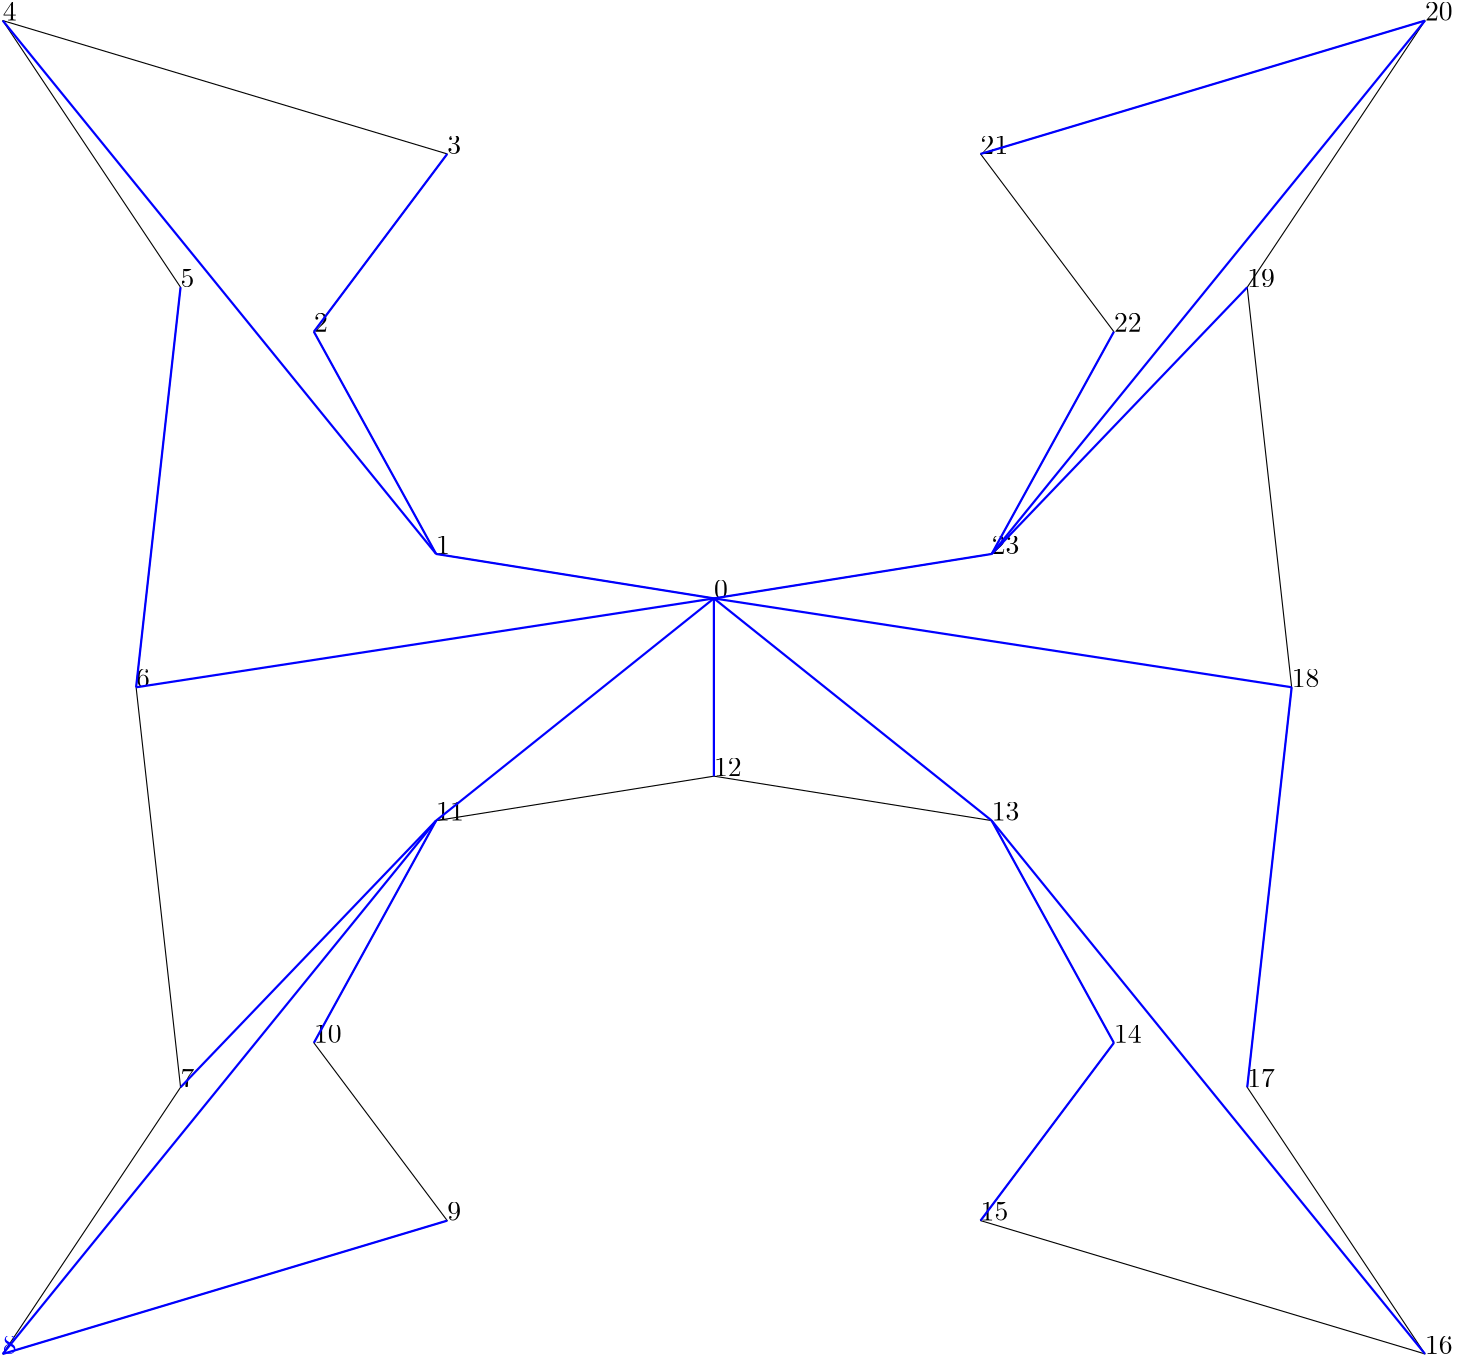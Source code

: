 <?xml version="1.0"?>
<!DOCTYPE ipe SYSTEM "ipe.dtd">
<ipe version="70206" creator="Ipe 7.2.7">
<info created="D:20200226103430" modified="D:20200409160715"/>
<ipestyle name="basic">
<symbol name="arrow/arc(spx)">
<path stroke="sym-stroke" fill="sym-stroke" pen="sym-pen">
0 0 m
-1 0.333 l
-1 -0.333 l
h
</path>
</symbol>
<symbol name="arrow/farc(spx)">
<path stroke="sym-stroke" fill="white" pen="sym-pen">
0 0 m
-1 0.333 l
-1 -0.333 l
h
</path>
</symbol>
<symbol name="mark/circle(sx)" transformations="translations">
<path fill="sym-stroke">
0.6 0 0 0.6 0 0 e
0.4 0 0 0.4 0 0 e
</path>
</symbol>
<symbol name="mark/disk(sx)" transformations="translations">
<path fill="sym-stroke">
0.6 0 0 0.6 0 0 e
</path>
</symbol>
<symbol name="mark/fdisk(sfx)" transformations="translations">
<group>
<path fill="sym-fill">
0.5 0 0 0.5 0 0 e
</path>
<path fill="sym-stroke" fillrule="eofill">
0.6 0 0 0.6 0 0 e
0.4 0 0 0.4 0 0 e
</path>
</group>
</symbol>
<symbol name="mark/box(sx)" transformations="translations">
<path fill="sym-stroke" fillrule="eofill">
-0.6 -0.6 m
0.6 -0.6 l
0.6 0.6 l
-0.6 0.6 l
h
-0.4 -0.4 m
0.4 -0.4 l
0.4 0.4 l
-0.4 0.4 l
h
</path>
</symbol>
<symbol name="mark/square(sx)" transformations="translations">
<path fill="sym-stroke">
-0.6 -0.6 m
0.6 -0.6 l
0.6 0.6 l
-0.6 0.6 l
h
</path>
</symbol>
<symbol name="mark/fsquare(sfx)" transformations="translations">
<group>
<path fill="sym-fill">
-0.5 -0.5 m
0.5 -0.5 l
0.5 0.5 l
-0.5 0.5 l
h
</path>
<path fill="sym-stroke" fillrule="eofill">
-0.6 -0.6 m
0.6 -0.6 l
0.6 0.6 l
-0.6 0.6 l
h
-0.4 -0.4 m
0.4 -0.4 l
0.4 0.4 l
-0.4 0.4 l
h
</path>
</group>
</symbol>
<symbol name="mark/cross(sx)" transformations="translations">
<group>
<path fill="sym-stroke">
-0.43 -0.57 m
0.57 0.43 l
0.43 0.57 l
-0.57 -0.43 l
h
</path>
<path fill="sym-stroke">
-0.43 0.57 m
0.57 -0.43 l
0.43 -0.57 l
-0.57 0.43 l
h
</path>
</group>
</symbol>
<symbol name="arrow/fnormal(spx)">
<path stroke="sym-stroke" fill="white" pen="sym-pen">
0 0 m
-1 0.333 l
-1 -0.333 l
h
</path>
</symbol>
<symbol name="arrow/pointed(spx)">
<path stroke="sym-stroke" fill="sym-stroke" pen="sym-pen">
0 0 m
-1 0.333 l
-0.8 0 l
-1 -0.333 l
h
</path>
</symbol>
<symbol name="arrow/fpointed(spx)">
<path stroke="sym-stroke" fill="white" pen="sym-pen">
0 0 m
-1 0.333 l
-0.8 0 l
-1 -0.333 l
h
</path>
</symbol>
<symbol name="arrow/linear(spx)">
<path stroke="sym-stroke" pen="sym-pen">
-1 0.333 m
0 0 l
-1 -0.333 l
</path>
</symbol>
<symbol name="arrow/fdouble(spx)">
<path stroke="sym-stroke" fill="white" pen="sym-pen">
0 0 m
-1 0.333 l
-1 -0.333 l
h
-1 0 m
-2 0.333 l
-2 -0.333 l
h
</path>
</symbol>
<symbol name="arrow/double(spx)">
<path stroke="sym-stroke" fill="sym-stroke" pen="sym-pen">
0 0 m
-1 0.333 l
-1 -0.333 l
h
-1 0 m
-2 0.333 l
-2 -0.333 l
h
</path>
</symbol>
<pen name="heavier" value="0.8"/>
<pen name="fat" value="1.2"/>
<pen name="ultrafat" value="2"/>
<symbolsize name="large" value="5"/>
<symbolsize name="small" value="2"/>
<symbolsize name="tiny" value="1.1"/>
<arrowsize name="large" value="10"/>
<arrowsize name="small" value="5"/>
<arrowsize name="tiny" value="3"/>
<color name="red" value="1 0 0"/>
<color name="green" value="0 1 0"/>
<color name="blue" value="0 0 1"/>
<color name="yellow" value="1 1 0"/>
<color name="orange" value="1 0.647 0"/>
<color name="gold" value="1 0.843 0"/>
<color name="purple" value="0.627 0.125 0.941"/>
<color name="gray" value="0.745"/>
<color name="brown" value="0.647 0.165 0.165"/>
<color name="navy" value="0 0 0.502"/>
<color name="pink" value="1 0.753 0.796"/>
<color name="seagreen" value="0.18 0.545 0.341"/>
<color name="turquoise" value="0.251 0.878 0.816"/>
<color name="violet" value="0.933 0.51 0.933"/>
<color name="darkblue" value="0 0 0.545"/>
<color name="darkcyan" value="0 0.545 0.545"/>
<color name="darkgray" value="0.663"/>
<color name="darkgreen" value="0 0.392 0"/>
<color name="darkmagenta" value="0.545 0 0.545"/>
<color name="darkorange" value="1 0.549 0"/>
<color name="darkred" value="0.545 0 0"/>
<color name="lightblue" value="0.678 0.847 0.902"/>
<color name="lightcyan" value="0.878 1 1"/>
<color name="lightgray" value="0.827"/>
<color name="lightgreen" value="0.565 0.933 0.565"/>
<color name="lightyellow" value="1 1 0.878"/>
<dashstyle name="dashed" value="[4] 0"/>
<dashstyle name="dotted" value="[1 3] 0"/>
<dashstyle name="dash dotted" value="[4 2 1 2] 0"/>
<dashstyle name="dash dot dotted" value="[4 2 1 2 1 2] 0"/>
<textsize name="large" value="\large"/>
<textsize name="small" value="\small"/>
<textsize name="tiny" value="\tiny"/>
<textsize name="Large" value="\Large"/>
<textsize name="LARGE" value="\LARGE"/>
<textsize name="huge" value="\huge"/>
<textsize name="Huge" value="\Huge"/>
<textsize name="footnote" value="\footnotesize"/>
<textstyle name="center" begin="\begin{center}" end="\end{center}"/>
<textstyle name="itemize" begin="\begin{itemize}" end="\end{itemize}"/>
<textstyle name="item" begin="\begin{itemize}\item{}" end="\end{itemize}"/>
<gridsize name="4 pts" value="4"/>
<gridsize name="8 pts (~3 mm)" value="8"/>
<gridsize name="16 pts (~6 mm)" value="16"/>
<gridsize name="32 pts (~12 mm)" value="32"/>
<gridsize name="10 pts (~3.5 mm)" value="10"/>
<gridsize name="20 pts (~7 mm)" value="20"/>
<gridsize name="14 pts (~5 mm)" value="14"/>
<gridsize name="28 pts (~10 mm)" value="28"/>
<gridsize name="56 pts (~20 mm)" value="56"/>
<anglesize name="90 deg" value="90"/>
<anglesize name="60 deg" value="60"/>
<anglesize name="45 deg" value="45"/>
<anglesize name="30 deg" value="30"/>
<anglesize name="22.5 deg" value="22.5"/>
<tiling name="falling" angle="-60" step="4" width="1"/>
<tiling name="rising" angle="30" step="4" width="1"/>
</ipestyle>
<page>
<layer name="beta"/>
<layer name="alpha"/>
<layer name="gamma"/>
<layer name="dismantling_bfs?"/>
<view layers="gamma dismantling_bfs?" active="dismantling_bfs?"/>
<use layer="beta" name="mark/disk(sx)" pos="32 768" size="normal" stroke="black"/>
<use name="mark/disk(sx)" pos="96 672" size="normal" stroke="black"/>
<use matrix="1 0 0 1 16 0" name="mark/disk(sx)" pos="176 720" size="normal" stroke="black"/>
<use name="mark/disk(sx)" pos="144 656" size="normal" stroke="black"/>
<use name="mark/disk(sx)" pos="80 528" size="normal" stroke="black"/>
<use matrix="1 0 0 1 0 -16" name="mark/disk(sx)" pos="192 592" size="normal" stroke="black"/>
<path stroke="black">
80 528 m
96 672 l
</path>
<path stroke="black">
32 768 m
96 672 l
</path>
<use name="mark/disk(sx)" pos="32 768" size="normal" stroke="black"/>
<use name="mark/disk(sx)" pos="96 672" size="normal" stroke="black"/>
<use matrix="1 0 0 1 16 0" name="mark/disk(sx)" pos="176 720" size="normal" stroke="black"/>
<use name="mark/disk(sx)" pos="144 656" size="normal" stroke="black"/>
<use name="mark/disk(sx)" pos="80 528" size="normal" stroke="black"/>
<use matrix="1 0 0 1 0 -16" name="mark/disk(sx)" pos="192 592" size="normal" stroke="black"/>
<path stroke="black">
80 528 m
96 672 l
</path>
<path stroke="black">
32 768 m
96 672 l
</path>
<use matrix="1 0 0 -1 0 1056" name="mark/disk(sx)" pos="32 768" size="normal" stroke="black"/>
<use matrix="1 0 0 -1 0 1056" name="mark/disk(sx)" pos="96 672" size="normal" stroke="black"/>
<use matrix="1 0 0 -1 16 1056" name="mark/disk(sx)" pos="176 720" size="normal" stroke="black"/>
<use matrix="1 0 0 -1 0 1056" name="mark/disk(sx)" pos="144 656" size="normal" stroke="black"/>
<use matrix="1 0 0 -1 0 1056" name="mark/disk(sx)" pos="80 528" size="normal" stroke="black"/>
<use matrix="1 0 0 -1 0 1072" name="mark/disk(sx)" pos="192 592" size="normal" stroke="black"/>
<path matrix="1 0 0 -1 0 1056" stroke="black">
80 528 m
96 672 l
</path>
<path matrix="1 0 0 -1 0 1056" stroke="black">
32 768 m
96 672 l
</path>
<path matrix="1 0 0 1 0 -16" stroke="black">
192 592 m
288 576 l
</path>
<use matrix="-1 0 0 1 576 0" name="mark/disk(sx)" pos="32 768" size="normal" stroke="black"/>
<use matrix="-1 0 0 1 576 0" name="mark/disk(sx)" pos="96 672" size="normal" stroke="black"/>
<use matrix="-1 0 0 1 560 0" name="mark/disk(sx)" pos="176 720" size="normal" stroke="black"/>
<use matrix="-1 0 0 1 576 0" name="mark/disk(sx)" pos="144 656" size="normal" stroke="black"/>
<use matrix="-1 0 0 1 576 0" name="mark/disk(sx)" pos="80 528" size="normal" stroke="black"/>
<use matrix="-1 0 0 1 576 -16" name="mark/disk(sx)" pos="192 592" size="normal" stroke="black"/>
<path matrix="-1 0 0 1 576 0" stroke="black">
80 528 m
96 672 l
</path>
<path matrix="-1 0 0 1 576 0" stroke="black">
32 768 m
96 672 l
</path>
<use matrix="-1 0 0 1 576 0" name="mark/disk(sx)" pos="32 768" size="normal" stroke="black"/>
<use matrix="-1 0 0 1 576 0" name="mark/disk(sx)" pos="96 672" size="normal" stroke="black"/>
<use matrix="-1 0 0 1 560 0" name="mark/disk(sx)" pos="176 720" size="normal" stroke="black"/>
<use matrix="-1 0 0 1 576 0" name="mark/disk(sx)" pos="144 656" size="normal" stroke="black"/>
<use matrix="-1 0 0 1 576 0" name="mark/disk(sx)" pos="80 528" size="normal" stroke="black"/>
<use matrix="-1 0 0 1 576 -16" name="mark/disk(sx)" pos="192 592" size="normal" stroke="black"/>
<use matrix="-1 0 0 -1 576 1056" name="mark/disk(sx)" pos="32 768" size="normal" stroke="black"/>
<use matrix="-1 0 0 -1 576 1056" name="mark/disk(sx)" pos="96 672" size="normal" stroke="black"/>
<use matrix="-1 0 0 -1 560 1056" name="mark/disk(sx)" pos="176 720" size="normal" stroke="black"/>
<use matrix="-1 0 0 -1 576 1056" name="mark/disk(sx)" pos="144 656" size="normal" stroke="black"/>
<use matrix="-1 0 0 -1 576 1056" name="mark/disk(sx)" pos="80 528" size="normal" stroke="black"/>
<use matrix="-1 0 0 -1 576 1072" name="mark/disk(sx)" pos="192 592" size="normal" stroke="black"/>
<path matrix="-1 0 0 -1 576 1056" stroke="black">
80 528 m
96 672 l
</path>
<path matrix="-1 0 0 -1 576 1056" stroke="black">
32 768 m
96 672 l
</path>
<path matrix="-1 0 0 1 576 -16" stroke="black">
192 592 m
288 576 l
</path>
<use matrix="1 0 0 1 0 -16" name="mark/disk(sx)" pos="288 576" size="normal" stroke="black"/>
<use matrix="1 0 0 1 0 16" name="mark/disk(sx)" pos="288 480" size="normal" stroke="black"/>
<text layer="alpha" matrix="1 0 0 1 0 -16" transformations="translations" pos="288 576" stroke="black" type="label" width="4.981" height="6.42" depth="0" valign="baseline">0</text>
<text matrix="1 0 0 1 0 -16" transformations="translations" pos="384 592" stroke="black" type="label" width="4.981" height="6.42" depth="0" valign="baseline">1</text>
<text matrix="1 0 0 1 0 16" transformations="translations" pos="288 480" stroke="black" type="label" width="4.981" height="6.42" depth="0" valign="baseline">1</text>
<text matrix="1 0 0 1 0 16" transformations="translations" pos="384 464" stroke="black" type="label" width="4.981" height="6.42" depth="0" valign="baseline">1</text>
<text matrix="1 0 0 1 0 16" transformations="translations" pos="192 464" stroke="black" type="label" width="4.981" height="6.42" depth="0" valign="baseline">1</text>
<text matrix="1 0 0 1 0 -16" transformations="translations" pos="192 592" stroke="black" type="label" width="4.981" height="6.42" depth="0" valign="baseline">1</text>
<text transformations="translations" pos="496 528" stroke="black" type="label" width="4.981" height="6.42" depth="0" valign="baseline">1</text>
<text transformations="translations" pos="480 384" stroke="black" type="label" width="4.981" height="6.42" depth="0" valign="baseline">2</text>
<text transformations="translations" pos="80 528" stroke="black" type="label" width="4.981" height="6.42" depth="0" valign="baseline">1</text>
<text transformations="translations" pos="144 400" stroke="black" type="label" width="4.981" height="6.42" depth="0" valign="baseline">2</text>
<text transformations="translations" pos="432 400" stroke="black" type="label" width="4.981" height="6.42" depth="0" valign="baseline">2</text>
<text matrix="1 0 0 1 -24 -4" transformations="translations" pos="400 336" stroke="black" type="label" width="8.302" height="6.42" depth="0" valign="baseline">3
</text>
<text transformations="translations" pos="544 288" stroke="black" type="label" width="4.981" height="6.42" depth="0" valign="baseline">2</text>
<text matrix="1 0 0 1 20 -4" transformations="translations" pos="176 336" stroke="black" type="label" width="4.981" height="6.42" depth="0" valign="baseline">3</text>
<text transformations="translations" pos="32 288" stroke="black" type="label" width="4.981" height="6.42" depth="0" valign="baseline">2</text>
<path layer="beta" stroke="black">
144 400 m
192 336 l
</path>
<path stroke="black">
192 336 m
32 288 l
</path>
<path stroke="black">
432 400 m
384 336 l
</path>
<path stroke="black">
384 336 m
544 288 l
</path>
<path matrix="1 0 0 1 0 16" stroke="black">
192 464 m
288 480 l
</path>
<path matrix="1 0 0 1 0 16" stroke="black">
288 480 m
384 464 l
</path>
<path matrix="1 0 0 1 4 0" stroke="black">
144 656 m
188 720 l
</path>
<path stroke="black">
432 656 m
384 720 l
</path>
<path matrix="1 0 0 1 4 0" stroke="black">
32 768 m
188 720 l
</path>
<path stroke="black">
384 720 m
544 768 l
</path>
<text layer="alpha" transformations="translations" pos="96 672" stroke="black" type="label" width="4.981" height="6.42" depth="0" valign="baseline">2</text>
<text transformations="translations" pos="144 656" stroke="black" type="label" width="4.981" height="6.42" depth="0" valign="baseline">2</text>
<text matrix="1 0 0 1 4 0" transformations="translations" pos="188 720" stroke="black" type="label" width="4.981" height="6.42" depth="0" valign="baseline">3</text>
<text transformations="translations" pos="32 768" stroke="black" type="label" width="4.981" height="6.42" depth="0" valign="baseline">2</text>
<text transformations="translations" pos="432 656" stroke="black" type="label" width="4.981" height="6.42" depth="0" valign="baseline">2</text>
<text transformations="translations" pos="480 672" stroke="black" type="label" width="4.981" height="6.42" depth="0" valign="baseline">2</text>
<text matrix="1 0 0 1 -8 4" transformations="translations" pos="384 720" stroke="black" type="label" width="4.981" height="6.42" depth="0" valign="baseline">3</text>
<text transformations="translations" pos="544 768" stroke="black" type="label" width="4.981" height="6.42" depth="0" valign="baseline">2</text>
<path layer="beta" stroke="black">
432 656 m
384 576 l
</path>
<path stroke="black">
432 400 m
384 480 l
</path>
<path stroke="black">
192 480 m
144 400 l
</path>
<path stroke="black">
192 576 m
144 656 l
</path>
<text layer="alpha" transformations="translations" pos="96 384" stroke="black" type="label" width="4.981" height="6.42" depth="0" valign="baseline">2</text>
<path layer="gamma" stroke="black">
288 560 m
188 576 l
144 656 l
192 720 l
32 768 l
96 672 l
80 528 l
96 384 l
32 288 l
192 336 l
144 400 l
188 480 l
288 496 l
388 480 l
432 400 l
384 336 l
544 288 l
480 384 l
496 528 l
480 672 l
544 768 l
384 720 l
432 656 l
388 576 l
h
</path>
<text transformations="translations" pos="288 560" stroke="black" type="label" width="8.302" height="6.42" depth="0" valign="baseline">0
</text>
<text matrix="1 0 0 1 -4 0" transformations="translations" pos="192 576" stroke="black" type="label" width="4.981" height="6.42" depth="0" valign="baseline">1</text>
<text transformations="translations" pos="144 656" stroke="black" type="label" width="4.981" height="6.42" depth="0" valign="baseline">2</text>
<text transformations="translations" pos="192 720" stroke="black" type="label" width="4.981" height="6.42" depth="0" valign="baseline">3</text>
<text transformations="translations" pos="32 768" stroke="black" type="label" width="4.981" height="6.42" depth="0" valign="baseline">4</text>
<text transformations="translations" pos="96 672" stroke="black" type="label" width="4.981" height="6.42" depth="0" valign="baseline">5</text>
<text transformations="translations" pos="80 528" stroke="black" type="label" width="4.981" height="6.42" depth="0" valign="baseline">6</text>
<text transformations="translations" pos="96 384" stroke="black" type="label" width="4.981" height="6.42" depth="0" valign="baseline">7</text>
<text transformations="translations" pos="32 288" stroke="blue" type="label" width="4.981" height="6.42" depth="0" valign="baseline">8</text>
<text transformations="translations" pos="192 336" stroke="black" type="label" width="4.981" height="6.42" depth="0" valign="baseline">9</text>
<text transformations="translations" pos="144 400" stroke="black" type="label" width="13.284" height="6.42" depth="0" valign="baseline">10
</text>
<text matrix="1 0 0 1 -4 0" transformations="translations" pos="192 480" stroke="black" type="label" width="9.963" height="6.42" depth="0" valign="baseline">11</text>
<text transformations="translations" pos="288 496" stroke="black" type="label" width="9.963" height="6.42" depth="0" valign="baseline">12</text>
<text matrix="1 0 0 1 4 0" transformations="translations" pos="384 480" stroke="black" type="label" width="9.963" height="6.42" depth="0" valign="baseline">13</text>
<text transformations="translations" pos="432 400" stroke="black" type="label" width="9.963" height="6.42" depth="0" valign="baseline">14</text>
<text transformations="translations" pos="384 336" stroke="black" type="label" width="9.963" height="6.42" depth="0" valign="baseline">15</text>
<text transformations="translations" pos="544 288" stroke="black" type="label" width="9.963" height="6.42" depth="0" valign="baseline">16</text>
<text transformations="translations" pos="480 384" stroke="black" type="label" width="13.284" height="6.42" depth="0" valign="baseline">17
</text>
<text transformations="translations" pos="496 528" stroke="black" type="label" width="13.284" height="6.42" depth="0" valign="baseline">18
</text>
<text transformations="translations" pos="480 672" stroke="black" type="label" width="13.284" height="6.42" depth="0" valign="baseline">19
</text>
<text transformations="translations" pos="544 768" stroke="black" type="label" width="13.284" height="6.42" depth="0" valign="baseline">20
</text>
<text transformations="translations" pos="384 720" stroke="black" type="label" width="9.963" height="6.42" depth="0" valign="baseline">21</text>
<text transformations="translations" pos="432 656" stroke="black" type="label" width="9.963" height="6.42" depth="0" valign="baseline">22</text>
<text matrix="1 0 0 1 4 0" transformations="translations" pos="384 576" stroke="black" type="label" width="9.963" height="6.42" depth="0" valign="baseline">23</text>
<path layer="dismantling_bfs?" stroke="blue" pen="heavier">
80 528 m
288 560 l
</path>
<path stroke="blue" pen="heavier">
192 720 m
144 656 l
</path>
<path stroke="blue" pen="heavier">
144 656 m
188 576 l
</path>
<path stroke="blue" pen="heavier">
192 336 m
32 288 l
</path>
<path stroke="blue" pen="heavier">
144 400 m
188 480 l
</path>
<path stroke="blue" pen="heavier">
384 336 m
432 400 l
</path>
<path stroke="blue" pen="heavier">
432 400 m
388 480 l
</path>
<path stroke="blue" pen="heavier">
384 720 m
544 768 l
</path>
<path stroke="blue" pen="heavier">
480 672 m
388 576 l
</path>
<path stroke="blue" pen="heavier">
288 496 m
288 560 l
</path>
<path stroke="blue" pen="heavier">
432 656 m
388 576 l
</path>
<path stroke="blue" pen="heavier">
32 768 m
188 576 l
</path>
<path stroke="blue" pen="heavier">
96 672 m
80 528 l
</path>
<path stroke="blue" pen="heavier">
544 288 m
388 480 l
</path>
<path stroke="blue" pen="heavier">
480 384 m
496 528 l
</path>
<path stroke="blue" pen="heavier">
388 576 m
288 560 l
</path>
<path stroke="blue" pen="heavier">
388 480 m
288 560 l
</path>
<path stroke="blue" pen="heavier">
96 384 m
188 480 l
</path>
<path stroke="blue" pen="heavier">
496 528 m
288 560 l
</path>
<path stroke="blue" pen="heavier">
188 576 m
288 560 l
</path>
<path stroke="blue" pen="heavier">
32 288 m
188 480 l
</path>
<path stroke="blue" pen="heavier">
188 480 m
288 560 l
</path>
<path stroke="blue" pen="heavier">
544 768 m
388 576 l
</path>
</page>
</ipe>
